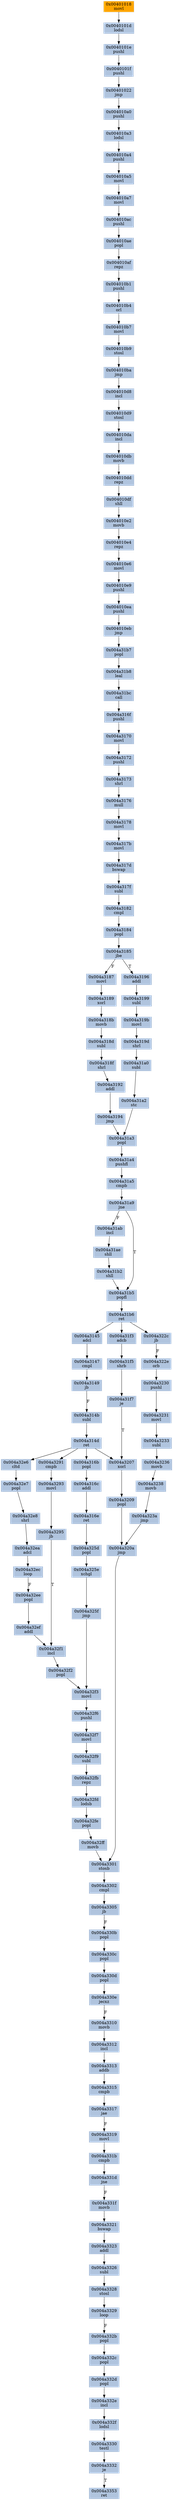 strict digraph G {
	graph [bgcolor=transparent,
		name=G
	];
	node [color=lightsteelblue,
		fillcolor=lightsteelblue,
		shape=rectangle,
		style=filled
	];
	"0x004a3185"	[label="0x004a3185
jbe"];
	"0x004a3187"	[label="0x004a3187
movl"];
	"0x004a3185" -> "0x004a3187"	[color="#000000",
		label=F];
	"0x004a3196"	[label="0x004a3196
addl"];
	"0x004a3185" -> "0x004a3196"	[color="#000000",
		label=T];
	"0x004a31bc"	[label="0x004a31bc
call"];
	"0x004a316f"	[label="0x004a316f
pushl"];
	"0x004a31bc" -> "0x004a316f"	[color="#000000"];
	"0x004a3189"	[label="0x004a3189
xorl"];
	"0x004a318b"	[label="0x004a318b
movb"];
	"0x004a3189" -> "0x004a318b"	[color="#000000"];
	"0x004a31b8"	[label="0x004a31b8
leal"];
	"0x004a31b8" -> "0x004a31bc"	[color="#000000"];
	"0x004a3332"	[label="0x004a3332
je"];
	"0x004a3353"	[label="0x004a3353
ret"];
	"0x004a3332" -> "0x004a3353"	[color="#000000",
		label=T];
	"0x004a3194"	[label="0x004a3194
jmp"];
	"0x004a31a3"	[label="0x004a31a3
popl"];
	"0x004a3194" -> "0x004a31a3"	[color="#000000"];
	"0x004a31f3"	[label="0x004a31f3
adcb"];
	"0x004a31f5"	[label="0x004a31f5
shrb"];
	"0x004a31f3" -> "0x004a31f5"	[color="#000000"];
	"0x004a32ec"	[label="0x004a32ec
loop"];
	"0x004a32ee"	[label="0x004a32ee
popl"];
	"0x004a32ec" -> "0x004a32ee"	[color="#000000",
		label=F];
	"0x004a32fd"	[label="0x004a32fd
lodsb"];
	"0x004a32fe"	[label="0x004a32fe
popl"];
	"0x004a32fd" -> "0x004a32fe"	[color="#000000"];
	"0x004a331b"	[label="0x004a331b
cmpb"];
	"0x004a331d"	[label="0x004a331d
jne"];
	"0x004a331b" -> "0x004a331d"	[color="#000000"];
	"0x004a318f"	[label="0x004a318f
shrl"];
	"0x004a3192"	[label="0x004a3192
addl"];
	"0x004a318f" -> "0x004a3192"	[color="#000000"];
	"0x004a3233"	[label="0x004a3233
subl"];
	"0x004a3236"	[label="0x004a3236
movb"];
	"0x004a3233" -> "0x004a3236"	[color="#000000"];
	"0x004a330e"	[label="0x004a330e
jecxz"];
	"0x004a3310"	[label="0x004a3310
movb"];
	"0x004a330e" -> "0x004a3310"	[color="#000000",
		label=F];
	"0x004a3176"	[label="0x004a3176
mull"];
	"0x004a3178"	[label="0x004a3178
movl"];
	"0x004a3176" -> "0x004a3178"	[color="#000000"];
	"0x004010d9"	[label="0x004010d9
stosl"];
	"0x004010da"	[label="0x004010da
incl"];
	"0x004010d9" -> "0x004010da"	[color="#000000"];
	"0x004a32ef"	[label="0x004a32ef
addl"];
	"0x004a32f1"	[label="0x004a32f1
incl"];
	"0x004a32ef" -> "0x004a32f1"	[color="#000000"];
	"0x004a32ee" -> "0x004a32ef"	[color="#000000"];
	"0x004010df"	[label="0x004010df
shll"];
	"0x004010e2"	[label="0x004010e2
movb"];
	"0x004010df" -> "0x004010e2"	[color="#000000"];
	"0x004a319b"	[label="0x004a319b
movl"];
	"0x004a319d"	[label="0x004a319d
shrl"];
	"0x004a319b" -> "0x004a319d"	[color="#000000"];
	"0x004a32e7"	[label="0x004a32e7
popl"];
	"0x004a32e8"	[label="0x004a32e8
shrl"];
	"0x004a32e7" -> "0x004a32e8"	[color="#000000"];
	"0x004010b7"	[label="0x004010b7
movl"];
	"0x004010b9"	[label="0x004010b9
stosl"];
	"0x004010b7" -> "0x004010b9"	[color="#000000"];
	"0x004010db"	[label="0x004010db
movb"];
	"0x004010dd"	[label="0x004010dd
repz"];
	"0x004010db" -> "0x004010dd"	[color="#000000"];
	"0x004010a4"	[label="0x004010a4
pushl"];
	"0x004010a5"	[label="0x004010a5
movl"];
	"0x004010a4" -> "0x004010a5"	[color="#000000"];
	"0x004a3187" -> "0x004a3189"	[color="#000000"];
	"0x004a31b5"	[label="0x004a31b5
popfl"];
	"0x004a31b6"	[label="0x004a31b6
ret"];
	"0x004a31b5" -> "0x004a31b6"	[color="#000000"];
	"0x004010a7"	[label="0x004010a7
movl"];
	"0x004010ac"	[label="0x004010ac
pushl"];
	"0x004010a7" -> "0x004010ac"	[color="#000000"];
	"0x00401018"	[color=lightgrey,
		fillcolor=orange,
		label="0x00401018
movl"];
	"0x0040101d"	[label="0x0040101d
lodsl"];
	"0x00401018" -> "0x0040101d"	[color="#000000"];
	"0x004010e4"	[label="0x004010e4
repz"];
	"0x004010e2" -> "0x004010e4"	[color="#000000"];
	"0x0040101e"	[label="0x0040101e
pushl"];
	"0x0040101f"	[label="0x0040101f
pushl"];
	"0x0040101e" -> "0x0040101f"	[color="#000000"];
	"0x004a3312"	[label="0x004a3312
incl"];
	"0x004a3310" -> "0x004a3312"	[color="#000000"];
	"0x004a32f2"	[label="0x004a32f2
popl"];
	"0x004a32f1" -> "0x004a32f2"	[color="#000000"];
	"0x004a31ab"	[label="0x004a31ab
incl"];
	"0x004a31ae"	[label="0x004a31ae
shll"];
	"0x004a31ab" -> "0x004a31ae"	[color="#000000"];
	"0x004a31a4"	[label="0x004a31a4
pushfl"];
	"0x004a31a3" -> "0x004a31a4"	[color="#000000"];
	"0x004a325f"	[label="0x004a325f
jmp"];
	"0x004a32f3"	[label="0x004a32f3
movl"];
	"0x004a325f" -> "0x004a32f3"	[color="#000000"];
	"0x004a316e"	[label="0x004a316e
ret"];
	"0x004a325d"	[label="0x004a325d
popl"];
	"0x004a316e" -> "0x004a325d"	[color="#000000"];
	"0x004a3207"	[label="0x004a3207
xorl"];
	"0x004a3209"	[label="0x004a3209
popl"];
	"0x004a3207" -> "0x004a3209"	[color="#000000"];
	"0x004a317f"	[label="0x004a317f
subl"];
	"0x004a3182"	[label="0x004a3182
cmpl"];
	"0x004a317f" -> "0x004a3182"	[color="#000000"];
	"0x004a3238"	[label="0x004a3238
movb"];
	"0x004a323a"	[label="0x004a323a
jmp"];
	"0x004a3238" -> "0x004a323a"	[color="#000000"];
	"0x004a32fb"	[label="0x004a32fb
repz"];
	"0x004a32fb" -> "0x004a32fd"	[color="#000000"];
	"0x004a3305"	[label="0x004a3305
jb"];
	"0x004a330b"	[label="0x004a330b
popl"];
	"0x004a3305" -> "0x004a330b"	[color="#000000",
		label=F];
	"0x004010ae"	[label="0x004010ae
popl"];
	"0x004010af"	[label="0x004010af
repz"];
	"0x004010ae" -> "0x004010af"	[color="#000000"];
	"0x004a3192" -> "0x004a3194"	[color="#000000"];
	"0x004a3326"	[label="0x004a3326
subl"];
	"0x004a3328"	[label="0x004a3328
stosl"];
	"0x004a3326" -> "0x004a3328"	[color="#000000"];
	"0x004a31b2"	[label="0x004a31b2
shll"];
	"0x004a31b2" -> "0x004a31b5"	[color="#000000"];
	"0x004a3315"	[label="0x004a3315
cmpb"];
	"0x004a3317"	[label="0x004a3317
jae"];
	"0x004a3315" -> "0x004a3317"	[color="#000000"];
	"0x004a317b"	[label="0x004a317b
movl"];
	"0x004a317d"	[label="0x004a317d
bswap"];
	"0x004a317b" -> "0x004a317d"	[color="#000000"];
	"0x004a31a0"	[label="0x004a31a0
subl"];
	"0x004a319d" -> "0x004a31a0"	[color="#000000"];
	"0x004a322c"	[label="0x004a322c
jb"];
	"0x004a322e"	[label="0x004a322e
orb"];
	"0x004a322c" -> "0x004a322e"	[color="#000000",
		label=F];
	"0x004a32f6"	[label="0x004a32f6
pushl"];
	"0x004a32f7"	[label="0x004a32f7
movl"];
	"0x004a32f6" -> "0x004a32f7"	[color="#000000"];
	"0x004a3313"	[label="0x004a3313
addb"];
	"0x004a3313" -> "0x004a3315"	[color="#000000"];
	"0x004a3236" -> "0x004a3238"	[color="#000000"];
	"0x004a31a5"	[label="0x004a31a5
cmpb"];
	"0x004a31a9"	[label="0x004a31a9
jne"];
	"0x004a31a5" -> "0x004a31a9"	[color="#000000"];
	"0x004010d8"	[label="0x004010d8
incl"];
	"0x004010d8" -> "0x004010d9"	[color="#000000"];
	"0x004a32ff"	[label="0x004a32ff
movb"];
	"0x004a32fe" -> "0x004a32ff"	[color="#000000"];
	"0x004a3329"	[label="0x004a3329
loop"];
	"0x004a3328" -> "0x004a3329"	[color="#000000"];
	"0x004a314b"	[label="0x004a314b
subl"];
	"0x004a314d"	[label="0x004a314d
ret"];
	"0x004a314b" -> "0x004a314d"	[color="#000000"];
	"0x004a3199"	[label="0x004a3199
subl"];
	"0x004a3196" -> "0x004a3199"	[color="#000000"];
	"0x004a31a2"	[label="0x004a31a2
stc"];
	"0x004a31a2" -> "0x004a31a3"	[color="#000000"];
	"0x004a3321"	[label="0x004a3321
bswap"];
	"0x004a3323"	[label="0x004a3323
addl"];
	"0x004a3321" -> "0x004a3323"	[color="#000000"];
	"0x004010a3"	[label="0x004010a3
lodsl"];
	"0x004010a3" -> "0x004010a4"	[color="#000000"];
	"0x004a3291"	[label="0x004a3291
cmpb"];
	"0x004a3293"	[label="0x004a3293
movl"];
	"0x004a3291" -> "0x004a3293"	[color="#000000"];
	"0x004a330c"	[label="0x004a330c
popl"];
	"0x004a330b" -> "0x004a330c"	[color="#000000"];
	"0x004a31f7"	[label="0x004a31f7
je"];
	"0x004a31f5" -> "0x004a31f7"	[color="#000000"];
	"0x004010e9"	[label="0x004010e9
pushl"];
	"0x004010ea"	[label="0x004010ea
pushl"];
	"0x004010e9" -> "0x004010ea"	[color="#000000"];
	"0x004010e6"	[label="0x004010e6
movl"];
	"0x004010e4" -> "0x004010e6"	[color="#000000"];
	"0x004a32f9"	[label="0x004a32f9
subl"];
	"0x004a32f7" -> "0x004a32f9"	[color="#000000"];
	"0x004a32ea"	[label="0x004a32ea
adcl"];
	"0x004a32e8" -> "0x004a32ea"	[color="#000000"];
	"0x004a3170"	[label="0x004a3170
movl"];
	"0x004a3172"	[label="0x004a3172
pushl"];
	"0x004a3170" -> "0x004a3172"	[color="#000000"];
	"0x004a3173"	[label="0x004a3173
shrl"];
	"0x004a3173" -> "0x004a3176"	[color="#000000"];
	"0x00401022"	[label="0x00401022
jmp"];
	"0x004010a0"	[label="0x004010a0
pushl"];
	"0x00401022" -> "0x004010a0"	[color="#000000"];
	"0x004a325e"	[label="0x004a325e
xchgl"];
	"0x004a325d" -> "0x004a325e"	[color="#000000"];
	"0x004010ba"	[label="0x004010ba
jmp"];
	"0x004010ba" -> "0x004010d8"	[color="#000000"];
	"0x004010b9" -> "0x004010ba"	[color="#000000"];
	"0x004a31a0" -> "0x004a31a2"	[color="#000000"];
	"0x004a330d"	[label="0x004a330d
popl"];
	"0x004a330c" -> "0x004a330d"	[color="#000000"];
	"0x004a31a4" -> "0x004a31a5"	[color="#000000"];
	"0x004a316f" -> "0x004a3170"	[color="#000000"];
	"0x004a332f"	[label="0x004a332f
lodsl"];
	"0x004a3330"	[label="0x004a3330
testl"];
	"0x004a332f" -> "0x004a3330"	[color="#000000"];
	"0x004010b4"	[label="0x004010b4
orl"];
	"0x004010b4" -> "0x004010b7"	[color="#000000"];
	"0x004a31a9" -> "0x004a31b5"	[color="#000000",
		label=T];
	"0x004a31a9" -> "0x004a31ab"	[color="#000000",
		label=F];
	"0x004a32e6"	[label="0x004a32e6
cltd"];
	"0x004a32e6" -> "0x004a32e7"	[color="#000000"];
	"0x004a318d"	[label="0x004a318d
subl"];
	"0x004a318b" -> "0x004a318d"	[color="#000000"];
	"0x004a317d" -> "0x004a317f"	[color="#000000"];
	"0x004a3301"	[label="0x004a3301
stosb"];
	"0x004a32ff" -> "0x004a3301"	[color="#000000"];
	"0x004a332b"	[label="0x004a332b
popl"];
	"0x004a332c"	[label="0x004a332c
popl"];
	"0x004a332b" -> "0x004a332c"	[color="#000000"];
	"0x004a330d" -> "0x004a330e"	[color="#000000"];
	"0x004a32f3" -> "0x004a32f6"	[color="#000000"];
	"0x004010eb"	[label="0x004010eb
jmp"];
	"0x004a31b7"	[label="0x004a31b7
popl"];
	"0x004010eb" -> "0x004a31b7"	[color="#000000"];
	"0x004010b1"	[label="0x004010b1
pushl"];
	"0x004010b1" -> "0x004010b4"	[color="#000000"];
	"0x004a3199" -> "0x004a319b"	[color="#000000"];
	"0x004a3323" -> "0x004a3326"	[color="#000000"];
	"0x004a3147"	[label="0x004a3147
cmpl"];
	"0x004a3149"	[label="0x004a3149
jb"];
	"0x004a3147" -> "0x004a3149"	[color="#000000"];
	"0x004a3312" -> "0x004a3313"	[color="#000000"];
	"0x004a314d" -> "0x004a3207"	[color="#000000"];
	"0x004a314d" -> "0x004a3291"	[color="#000000"];
	"0x004a314d" -> "0x004a32e6"	[color="#000000"];
	"0x004a316b"	[label="0x004a316b
popl"];
	"0x004a314d" -> "0x004a316b"	[color="#000000"];
	"0x004010a5" -> "0x004010a7"	[color="#000000"];
	"0x004a32f9" -> "0x004a32fb"	[color="#000000"];
	"0x004010af" -> "0x004010b1"	[color="#000000"];
	"0x004a320a"	[label="0x004a320a
jmp"];
	"0x004a323a" -> "0x004a320a"	[color="#000000"];
	"0x004010a0" -> "0x004010a3"	[color="#000000"];
	"0x004010ea" -> "0x004010eb"	[color="#000000"];
	"0x004a32f2" -> "0x004a32f3"	[color="#000000"];
	"0x004a31b6" -> "0x004a31f3"	[color="#000000"];
	"0x004a31b6" -> "0x004a322c"	[color="#000000"];
	"0x004a3145"	[label="0x004a3145
adcl"];
	"0x004a31b6" -> "0x004a3145"	[color="#000000"];
	"0x004a316c"	[label="0x004a316c
addl"];
	"0x004a316b" -> "0x004a316c"	[color="#000000"];
	"0x004a3295"	[label="0x004a3295
jb"];
	"0x004a3295" -> "0x004a32f1"	[color="#000000",
		label=T];
	"0x004a3209" -> "0x004a320a"	[color="#000000"];
	"0x004a332d"	[label="0x004a332d
popl"];
	"0x004a332c" -> "0x004a332d"	[color="#000000"];
	"0x004a318d" -> "0x004a318f"	[color="#000000"];
	"0x004a331f"	[label="0x004a331f
movb"];
	"0x004a331f" -> "0x004a3321"	[color="#000000"];
	"0x0040101f" -> "0x00401022"	[color="#000000"];
	"0x004a3149" -> "0x004a314b"	[color="#000000",
		label=F];
	"0x004a3172" -> "0x004a3173"	[color="#000000"];
	"0x004a3145" -> "0x004a3147"	[color="#000000"];
	"0x004a3231"	[label="0x004a3231
movl"];
	"0x004a3231" -> "0x004a3233"	[color="#000000"];
	"0x004a3230"	[label="0x004a3230
pushl"];
	"0x004a3230" -> "0x004a3231"	[color="#000000"];
	"0x004a31b7" -> "0x004a31b8"	[color="#000000"];
	"0x004a3184"	[label="0x004a3184
popl"];
	"0x004a3184" -> "0x004a3185"	[color="#000000"];
	"0x004a3178" -> "0x004a317b"	[color="#000000"];
	"0x004a3293" -> "0x004a3295"	[color="#000000"];
	"0x004a332e"	[label="0x004a332e
incl"];
	"0x004a332e" -> "0x004a332f"	[color="#000000"];
	"0x004a320a" -> "0x004a3301"	[color="#000000"];
	"0x004010dd" -> "0x004010df"	[color="#000000"];
	"0x004010ac" -> "0x004010ae"	[color="#000000"];
	"0x004a325e" -> "0x004a325f"	[color="#000000"];
	"0x004a332d" -> "0x004a332e"	[color="#000000"];
	"0x004a31f7" -> "0x004a3207"	[color="#000000",
		label=T];
	"0x004a331d" -> "0x004a331f"	[color="#000000",
		label=F];
	"0x004a3302"	[label="0x004a3302
cmpl"];
	"0x004a3302" -> "0x004a3305"	[color="#000000"];
	"0x004010da" -> "0x004010db"	[color="#000000"];
	"0x004a31ae" -> "0x004a31b2"	[color="#000000"];
	"0x0040101d" -> "0x0040101e"	[color="#000000"];
	"0x004a3301" -> "0x004a3302"	[color="#000000"];
	"0x004a3330" -> "0x004a3332"	[color="#000000"];
	"0x004010e6" -> "0x004010e9"	[color="#000000"];
	"0x004a3319"	[label="0x004a3319
movl"];
	"0x004a3319" -> "0x004a331b"	[color="#000000"];
	"0x004a32ea" -> "0x004a32ec"	[color="#000000"];
	"0x004a316c" -> "0x004a316e"	[color="#000000"];
	"0x004a3329" -> "0x004a332b"	[color="#000000",
		label=F];
	"0x004a3317" -> "0x004a3319"	[color="#000000",
		label=F];
	"0x004a3182" -> "0x004a3184"	[color="#000000"];
	"0x004a322e" -> "0x004a3230"	[color="#000000"];
}
